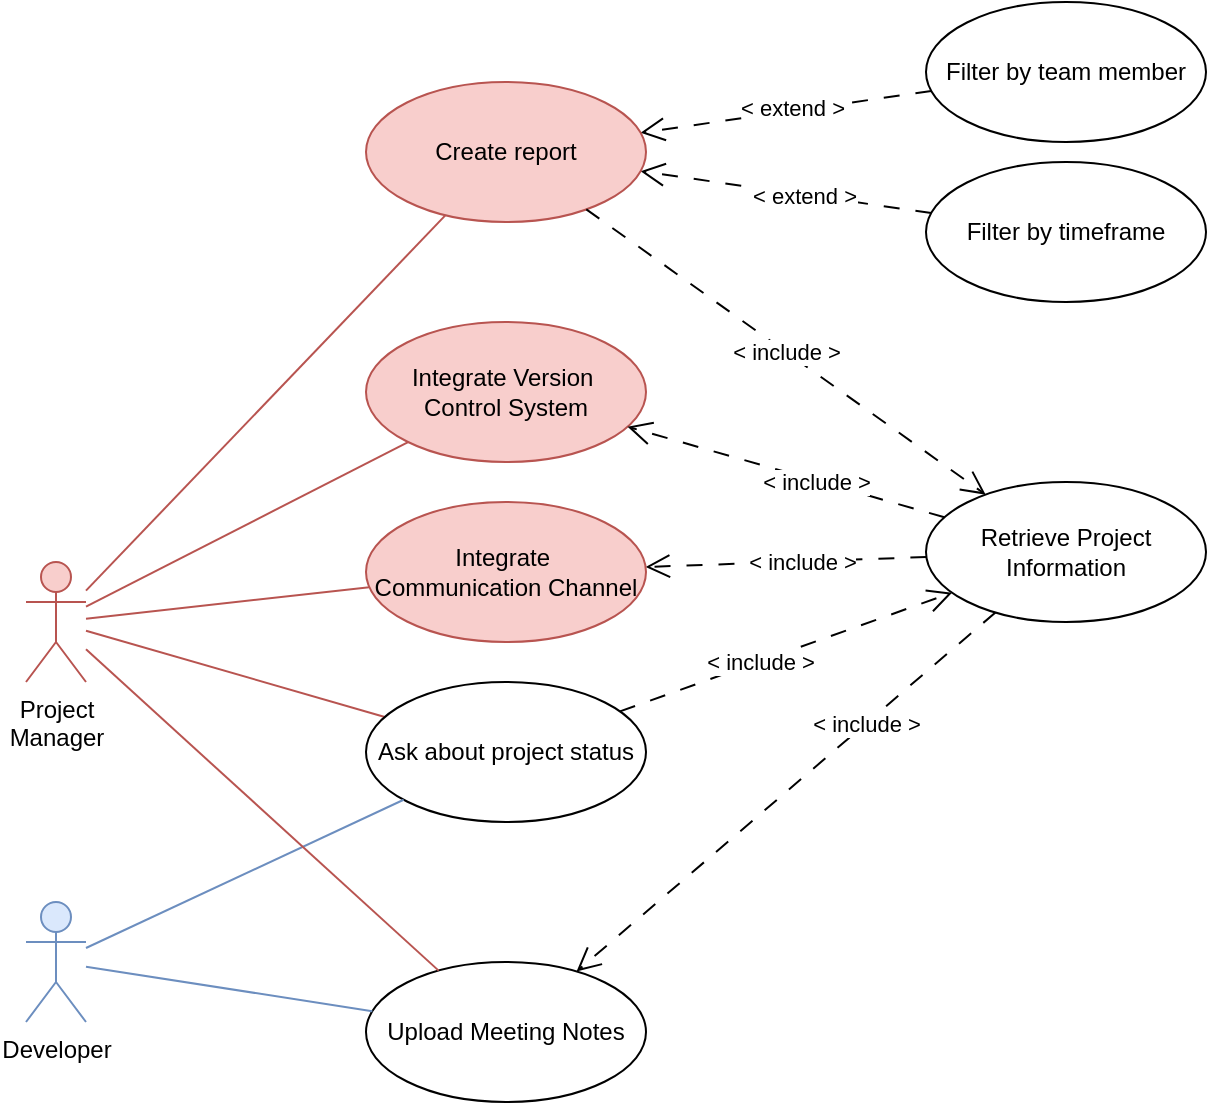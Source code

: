 <mxfile version="26.2.15">
  <diagram name="Page-1" id="Rbeo5ipN_9hbcztRzzpB">
    <mxGraphModel dx="1183" dy="1869" grid="1" gridSize="10" guides="1" tooltips="1" connect="1" arrows="1" fold="1" page="1" pageScale="1" pageWidth="850" pageHeight="1100" math="0" shadow="0">
      <root>
        <mxCell id="0" />
        <mxCell id="1" parent="0" />
        <mxCell id="lJQ_GXMZ5h9TFEpl5mX8-7" style="rounded=0;orthogonalLoop=1;jettySize=auto;html=1;endArrow=none;startFill=0;fillColor=#f8cecc;strokeColor=#b85450;" parent="1" source="lJQ_GXMZ5h9TFEpl5mX8-1" target="lJQ_GXMZ5h9TFEpl5mX8-2" edge="1">
          <mxGeometry relative="1" as="geometry" />
        </mxCell>
        <mxCell id="lJQ_GXMZ5h9TFEpl5mX8-9" style="rounded=0;orthogonalLoop=1;jettySize=auto;html=1;endArrow=none;startFill=0;fillColor=#f8cecc;strokeColor=#b85450;" parent="1" source="lJQ_GXMZ5h9TFEpl5mX8-1" target="lJQ_GXMZ5h9TFEpl5mX8-3" edge="1">
          <mxGeometry relative="1" as="geometry" />
        </mxCell>
        <mxCell id="lJQ_GXMZ5h9TFEpl5mX8-1" value="Project&lt;div&gt;Manager&lt;/div&gt;" style="shape=umlActor;verticalLabelPosition=bottom;verticalAlign=top;html=1;fillColor=#f8cecc;strokeColor=#b85450;" parent="1" vertex="1">
          <mxGeometry x="60" y="140" width="30" height="60" as="geometry" />
        </mxCell>
        <mxCell id="W-ovFFAiYOI2EvLjgWCz-1" style="rounded=0;orthogonalLoop=1;jettySize=auto;html=1;endSize=10;endArrow=open;endFill=0;dashed=1;dashPattern=8 8;" edge="1" parent="1" source="lJQ_GXMZ5h9TFEpl5mX8-18" target="lJQ_GXMZ5h9TFEpl5mX8-2">
          <mxGeometry relative="1" as="geometry" />
        </mxCell>
        <mxCell id="W-ovFFAiYOI2EvLjgWCz-4" value="&amp;lt; extend &amp;gt;" style="edgeLabel;html=1;align=center;verticalAlign=middle;resizable=0;points=[];" vertex="1" connectable="0" parent="W-ovFFAiYOI2EvLjgWCz-1">
          <mxGeometry x="-0.116" relative="1" as="geometry">
            <mxPoint y="1" as="offset" />
          </mxGeometry>
        </mxCell>
        <mxCell id="W-ovFFAiYOI2EvLjgWCz-2" style="rounded=0;orthogonalLoop=1;jettySize=auto;html=1;dashed=1;dashPattern=8 8;endArrow=open;endFill=0;endSize=10;startArrow=none;startFill=0;startSize=10;" edge="1" parent="1" source="lJQ_GXMZ5h9TFEpl5mX8-19" target="lJQ_GXMZ5h9TFEpl5mX8-2">
          <mxGeometry relative="1" as="geometry" />
        </mxCell>
        <mxCell id="W-ovFFAiYOI2EvLjgWCz-3" value="&amp;lt; extend &amp;gt;" style="edgeLabel;html=1;align=center;verticalAlign=middle;resizable=0;points=[];" vertex="1" connectable="0" parent="W-ovFFAiYOI2EvLjgWCz-2">
          <mxGeometry x="-0.05" y="-2" relative="1" as="geometry">
            <mxPoint x="-1" as="offset" />
          </mxGeometry>
        </mxCell>
        <mxCell id="W-ovFFAiYOI2EvLjgWCz-5" style="rounded=0;orthogonalLoop=1;jettySize=auto;html=1;endArrow=open;endFill=0;dashed=1;dashPattern=8 8;endSize=10;" edge="1" parent="1" source="W-ovFFAiYOI2EvLjgWCz-16" target="lJQ_GXMZ5h9TFEpl5mX8-10">
          <mxGeometry relative="1" as="geometry">
            <mxPoint x="535.089" y="167.879" as="targetPoint" />
          </mxGeometry>
        </mxCell>
        <mxCell id="W-ovFFAiYOI2EvLjgWCz-18" value="&amp;lt; include &amp;gt;" style="edgeLabel;html=1;align=center;verticalAlign=middle;resizable=0;points=[];" vertex="1" connectable="0" parent="W-ovFFAiYOI2EvLjgWCz-5">
          <mxGeometry x="-0.108" relative="1" as="geometry">
            <mxPoint as="offset" />
          </mxGeometry>
        </mxCell>
        <mxCell id="lJQ_GXMZ5h9TFEpl5mX8-2" value="Create report" style="ellipse;whiteSpace=wrap;html=1;fillColor=#f8cecc;strokeColor=#b85450;" parent="1" vertex="1">
          <mxGeometry x="230" y="-100" width="140" height="70" as="geometry" />
        </mxCell>
        <mxCell id="W-ovFFAiYOI2EvLjgWCz-6" style="rounded=0;orthogonalLoop=1;jettySize=auto;html=1;endArrow=open;endFill=0;endSize=10;dashed=1;dashPattern=8 8;" edge="1" parent="1" source="lJQ_GXMZ5h9TFEpl5mX8-3" target="W-ovFFAiYOI2EvLjgWCz-16">
          <mxGeometry relative="1" as="geometry" />
        </mxCell>
        <mxCell id="W-ovFFAiYOI2EvLjgWCz-17" value="&amp;lt; include &amp;gt;" style="edgeLabel;html=1;align=center;verticalAlign=middle;resizable=0;points=[];" vertex="1" connectable="0" parent="W-ovFFAiYOI2EvLjgWCz-6">
          <mxGeometry x="-0.158" relative="1" as="geometry">
            <mxPoint as="offset" />
          </mxGeometry>
        </mxCell>
        <mxCell id="lJQ_GXMZ5h9TFEpl5mX8-3" value="Ask about project status" style="ellipse;whiteSpace=wrap;html=1;" parent="1" vertex="1">
          <mxGeometry x="230" y="200" width="140" height="70" as="geometry" />
        </mxCell>
        <mxCell id="lJQ_GXMZ5h9TFEpl5mX8-8" style="rounded=0;orthogonalLoop=1;jettySize=auto;html=1;endArrow=none;startFill=0;fillColor=#dae8fc;strokeColor=#6c8ebf;" parent="1" source="lJQ_GXMZ5h9TFEpl5mX8-4" target="lJQ_GXMZ5h9TFEpl5mX8-3" edge="1">
          <mxGeometry relative="1" as="geometry" />
        </mxCell>
        <mxCell id="lJQ_GXMZ5h9TFEpl5mX8-4" value="Developer" style="shape=umlActor;verticalLabelPosition=bottom;verticalAlign=top;html=1;fillColor=#dae8fc;strokeColor=#6c8ebf;" parent="1" vertex="1">
          <mxGeometry x="60" y="310" width="30" height="60" as="geometry" />
        </mxCell>
        <mxCell id="lJQ_GXMZ5h9TFEpl5mX8-10" value="Integrate&amp;nbsp;&lt;div&gt;Communication Channel&lt;/div&gt;" style="ellipse;whiteSpace=wrap;html=1;fillColor=#f8cecc;strokeColor=#b85450;" parent="1" vertex="1">
          <mxGeometry x="230" y="110" width="140" height="70" as="geometry" />
        </mxCell>
        <mxCell id="lJQ_GXMZ5h9TFEpl5mX8-17" value="Integrate Version&amp;nbsp;&lt;div&gt;Control System&lt;/div&gt;" style="ellipse;whiteSpace=wrap;html=1;fillColor=#f8cecc;strokeColor=#b85450;" parent="1" vertex="1">
          <mxGeometry x="230" y="20" width="140" height="70" as="geometry" />
        </mxCell>
        <mxCell id="lJQ_GXMZ5h9TFEpl5mX8-18" value="Filter by timeframe" style="ellipse;whiteSpace=wrap;html=1;" parent="1" vertex="1">
          <mxGeometry x="510" y="-60" width="140" height="70" as="geometry" />
        </mxCell>
        <mxCell id="lJQ_GXMZ5h9TFEpl5mX8-19" value="Filter by team member" style="ellipse;whiteSpace=wrap;html=1;" parent="1" vertex="1">
          <mxGeometry x="510" y="-140" width="140" height="70" as="geometry" />
        </mxCell>
        <mxCell id="W-ovFFAiYOI2EvLjgWCz-9" value="&amp;lt; include &amp;gt;" style="rounded=0;orthogonalLoop=1;jettySize=auto;html=1;endArrow=open;endFill=0;endSize=10;dashed=1;dashPattern=8 8;" edge="1" parent="1" source="lJQ_GXMZ5h9TFEpl5mX8-2" target="W-ovFFAiYOI2EvLjgWCz-16">
          <mxGeometry relative="1" as="geometry">
            <mxPoint x="359" y="264" as="sourcePoint" />
            <mxPoint x="521" y="316" as="targetPoint" />
          </mxGeometry>
        </mxCell>
        <mxCell id="W-ovFFAiYOI2EvLjgWCz-13" style="rounded=0;orthogonalLoop=1;jettySize=auto;html=1;endArrow=open;endFill=0;endSize=10;dashed=1;dashPattern=8 8;" edge="1" parent="1" source="W-ovFFAiYOI2EvLjgWCz-16" target="lJQ_GXMZ5h9TFEpl5mX8-17">
          <mxGeometry relative="1" as="geometry">
            <mxPoint x="794.327" y="-133.784" as="sourcePoint" />
            <mxPoint x="755" y="356" as="targetPoint" />
          </mxGeometry>
        </mxCell>
        <mxCell id="W-ovFFAiYOI2EvLjgWCz-25" value="&amp;lt; include &amp;gt;" style="edgeLabel;html=1;align=center;verticalAlign=middle;resizable=0;points=[];" vertex="1" connectable="0" parent="W-ovFFAiYOI2EvLjgWCz-13">
          <mxGeometry x="-0.191" y="1" relative="1" as="geometry">
            <mxPoint y="-1" as="offset" />
          </mxGeometry>
        </mxCell>
        <mxCell id="W-ovFFAiYOI2EvLjgWCz-16" value="Retrieve Project Information" style="ellipse;whiteSpace=wrap;html=1;" vertex="1" parent="1">
          <mxGeometry x="510" y="100" width="140" height="70" as="geometry" />
        </mxCell>
        <mxCell id="W-ovFFAiYOI2EvLjgWCz-28" value="Upload Meeting Notes" style="ellipse;whiteSpace=wrap;html=1;" vertex="1" parent="1">
          <mxGeometry x="230" y="340" width="140" height="70" as="geometry" />
        </mxCell>
        <mxCell id="W-ovFFAiYOI2EvLjgWCz-32" style="rounded=0;orthogonalLoop=1;jettySize=auto;html=1;endArrow=none;startFill=0;fillColor=#f8cecc;strokeColor=#b85450;" edge="1" parent="1" source="lJQ_GXMZ5h9TFEpl5mX8-1" target="lJQ_GXMZ5h9TFEpl5mX8-10">
          <mxGeometry relative="1" as="geometry">
            <mxPoint x="100" y="196" as="sourcePoint" />
            <mxPoint x="238" y="161" as="targetPoint" />
          </mxGeometry>
        </mxCell>
        <mxCell id="W-ovFFAiYOI2EvLjgWCz-33" style="rounded=0;orthogonalLoop=1;jettySize=auto;html=1;endArrow=none;startFill=0;fillColor=#f8cecc;strokeColor=#b85450;" edge="1" parent="1" source="lJQ_GXMZ5h9TFEpl5mX8-1" target="lJQ_GXMZ5h9TFEpl5mX8-17">
          <mxGeometry relative="1" as="geometry">
            <mxPoint x="100" y="181" as="sourcePoint" />
            <mxPoint x="275" y="-42" as="targetPoint" />
          </mxGeometry>
        </mxCell>
        <mxCell id="W-ovFFAiYOI2EvLjgWCz-34" style="rounded=0;orthogonalLoop=1;jettySize=auto;html=1;endArrow=open;endFill=0;endSize=10;dashed=1;dashPattern=8 8;" edge="1" parent="1" source="W-ovFFAiYOI2EvLjgWCz-16" target="W-ovFFAiYOI2EvLjgWCz-28">
          <mxGeometry relative="1" as="geometry">
            <mxPoint x="800.168" y="377.421" as="sourcePoint" />
            <mxPoint x="1028" y="130" as="targetPoint" />
          </mxGeometry>
        </mxCell>
        <mxCell id="W-ovFFAiYOI2EvLjgWCz-35" value="&amp;lt; include &amp;gt;" style="edgeLabel;html=1;align=center;verticalAlign=middle;resizable=0;points=[];" vertex="1" connectable="0" parent="W-ovFFAiYOI2EvLjgWCz-34">
          <mxGeometry x="-0.283" y="-1" relative="1" as="geometry">
            <mxPoint x="11" y="-8" as="offset" />
          </mxGeometry>
        </mxCell>
        <mxCell id="W-ovFFAiYOI2EvLjgWCz-36" style="rounded=0;orthogonalLoop=1;jettySize=auto;html=1;endArrow=none;startFill=0;fillColor=#f8cecc;strokeColor=#b85450;" edge="1" parent="1" source="lJQ_GXMZ5h9TFEpl5mX8-1" target="W-ovFFAiYOI2EvLjgWCz-28">
          <mxGeometry relative="1" as="geometry">
            <mxPoint x="100" y="203" as="sourcePoint" />
            <mxPoint x="245" y="232" as="targetPoint" />
          </mxGeometry>
        </mxCell>
        <mxCell id="W-ovFFAiYOI2EvLjgWCz-37" style="rounded=0;orthogonalLoop=1;jettySize=auto;html=1;endArrow=none;startFill=0;fillColor=#dae8fc;strokeColor=#6c8ebf;" edge="1" parent="1" source="lJQ_GXMZ5h9TFEpl5mX8-4" target="W-ovFFAiYOI2EvLjgWCz-28">
          <mxGeometry relative="1" as="geometry">
            <mxPoint x="110" y="213" as="sourcePoint" />
            <mxPoint x="255" y="242" as="targetPoint" />
          </mxGeometry>
        </mxCell>
      </root>
    </mxGraphModel>
  </diagram>
</mxfile>
